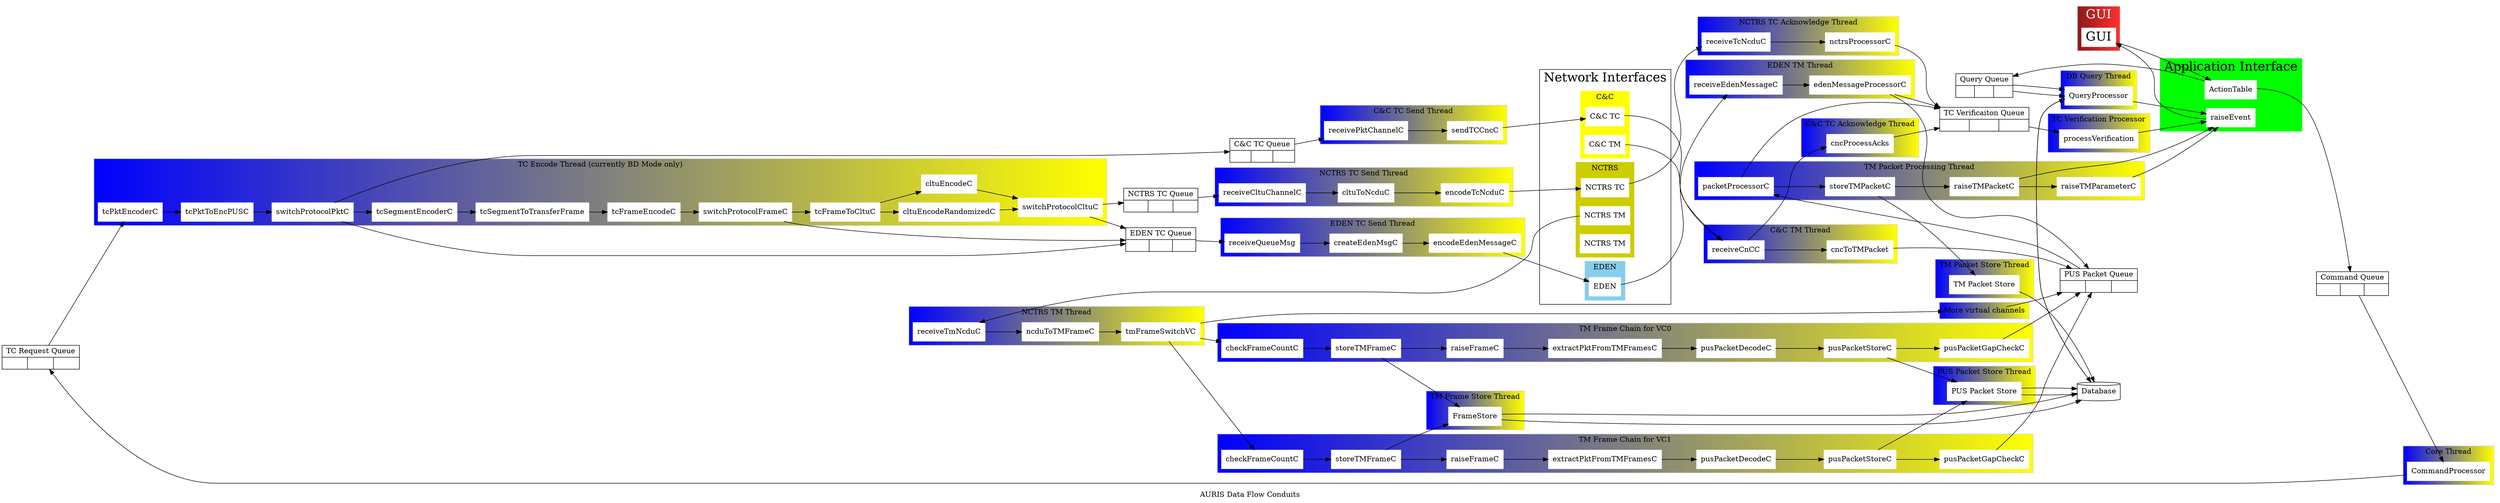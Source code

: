 digraph DataPipelines {
  rankdir="LR";
  label="AURIS Data Flow Conduits";

  subgraph cluster_Interfaces {
    rank = same;

    subgraph cluster_NCTRS {
      rank = same;
      style = filled;
      color = yellow3;
      node [shape=box,style=filled,color=white];

      nctrs_tc [label="NCTRS TC",shape=box]
      nctrs_tm [label="NCTRS TM", shape=box]
      nctrs_admin [label="NCTRS TM", shape=box]

      label = "NCTRS"
    }

    subgraph cluster_EDEN {
      rank = same;
      style = filled;
      color = skyblue;
      node [shape=box,style=filled,color=white];

      eden [label="EDEN", shape=box];
      label = "EDEN";
    }

    subgraph cluster_CC {
      rank = same;
      style = filled;
      color = yellow;
      node [shape=box,style=filled,color=white];

      cc_tc [label="C&C TC", shape=box]
      cc_tm [label="C&C TM", shape=box]
    
      label = "C&C";
    }

    fontsize = 24;
    label = "Network Interfaces";
  }

  // NCTRS Conduits
  subgraph cluster_Nctrs {
    style = filled;
    color = lightgrey;
    fillcolor="blue:yellow";
    node [shape=box, style= filled, color=white]

    receiveTmNcduC -> ncduToTMFrameC -> tmFrameSwitchVC
    label = "NCTRS TM Thread";
  }

  // EDEN Conduits
  subgraph cluster_EDEN {
    style = filled;
    color = lightgrey;
    fillcolor="blue:yellow";
    node [shape=box, style= filled, color=white]

    receiveEdenMessageC -> edenMessageProcessorC 
    label = "EDEN TM Thread"
  }

  // NCTRS
  nctrs_tm -> receiveTmNcduC;

  // C&C Conduits
  subgraph cluster_CC {
    style = filled;
    color = lightgrey;
    fillcolor="blue:yellow";
    node [shape=box, style= filled, color=white]

    receiveCnCC -> cncToTMPacket 
    label = "C&C TM Thread";
  }

  pktQueue [shape = record,label="PUS Packet Queue|{||}"]

  // TM Chain Nodes 
  subgraph cluster_TMPktChain {
    style = filled;
    color = lightgrey;
    fillcolor="blue:yellow";
    node [shape=box, style= filled, color=white]

    packetProcessorC -> storeTMPacketC -> raiseTMPacketC 
      -> raiseTMParameterC 

    label = "TM Packet Processing Thread";
  }

  // EDEN TM 
  eden -> receiveEdenMessageC;
  edenMessageProcessorC -> pktQueue

  // C&C TM 
  cc_tm -> receiveCnCC;
  cncToTMPacket -> pktQueue;

  // Frame Queue 
  subgraph cluster_frameQueueVC0 {
    style = filled;
    color = lightgrey;
    fillcolor="blue:yellow";
    node [shape=box, style= filled, color=white]

    checkFrameCountC -> storeTMFrameC -> raiseFrameC 
      -> extractPktFromTMFramesC -> pusPacketDecodeC 
      -> pusPacketStoreC -> pusPacketGapCheckC;
    label = "TM Frame Chain for VC0";
  }

  subgraph cluster_frameQueueVC1 {
    style = filled;
    color = lightgrey;
    fillcolor="blue:yellow";
    node [shape=box, style= filled, color=white]
    
    checkFrameCountC1 [label="checkFrameCountC"];
    storeTMFrameC1  [label="storeTMFrameC"];
    raiseFrameC1 [label="raiseFrameC"];
    extractPktFromTMFramesC1 [label="extractPktFromTMFramesC"];
    pusPacketDecodeC1  [label="pusPacketDecodeC"];
    pusPacketStoreC1 [label="pusPacketStoreC"];
    pusPacketGapCheckC1 [label="pusPacketGapCheckC"];

    checkFrameCountC1 -> storeTMFrameC1 -> raiseFrameC1 
      -> extractPktFromTMFramesC1 -> pusPacketDecodeC1
      -> pusPacketStoreC1 -> pusPacketGapCheckC1;
    label = "TM Frame Chain for VC1";
  }

  subgraph cluster_OtherVCs {
    style = filled;
    color = lightgrey;
    fillcolor="blue:yellow";
    other_vcs [label="More virtual channels", shape=plain, labelfontcolor=white]
    label = "";
  }

  tmFrameSwitchVC -> checkFrameCountC;
  tmFrameSwitchVC -> checkFrameCountC1;
  tmFrameSwitchVC -> other_vcs;


  pusPacketGapCheckC -> pktQueue;
  pusPacketGapCheckC1 -> pktQueue;
  other_vcs -> pktQueue;

  pktQueue -> packetProcessorC

  subgraph cluster_Interface {
    rank = same;
    style = filled;
    color = lime;
    ActionTable 
    raiseEvent

    ActionTable [shape=box,style=filled,color=white]
    raiseEvent [shape=box,style=filled,color=white]

    fontsize = 24;
    label = "Application Interface";
  }

  commandQueue [shape = record,label="Command Queue|{||}"]
  queryQueue [shape = record,label="Query Queue|{||}"]

  raiseTMPacketC -> raiseEvent;
  raiseTMParameterC -> raiseEvent;

  ActionTable -> commandQueue;
  ActionTable -> queryQueue;

  subgraph cluster_coreThread {
    style = filled;
    color = lightgrey;
    fillcolor="blue:yellow";
    node [shape=box, style= filled, color=white]
    
    CommandProcessor;

    label = "Core Thread";
  }

  commandQueue -> CommandProcessor;

  subgraph cluster_dbQueryThread {
    style = filled;
    color = lightgrey;
    fillcolor="blue:yellow";
    node [shape=box, style= filled, color=white]
    
    QueryProcessor;

    label = "DB Query Thread";
  }

  queryQueue -> QueryProcessor;

  Database [shape=cylinder]

  queryQueue -> QueryProcessor -> Database;
  Database -> QueryProcessor -> raiseEvent;

  subgraph cluster_frameStoreThread {
    style = filled;
    color = lightgrey;
    fillcolor="blue:yellow";
    node [shape=box, style= filled, color=white]
    
    FrameStore;

    label = "TM Frame Store Thread";
  }

  storeTMFrameC -> FrameStore -> Database;
  storeTMFrameC1 -> FrameStore -> Database;

  subgraph cluster_pusPktStoreThread {
    style = filled;
    color = lightgrey;
    fillcolor="blue:yellow";
    node [shape=box, style= filled, color=white]
    
    PUSPacketStore [label = "PUS Packet Store"]

    label = "PUS Packet Store Thread";
  }

  pusPacketStoreC -> PUSPacketStore -> Database;
  pusPacketStoreC1 -> PUSPacketStore -> Database;

  subgraph cluster_tmPktStoreThread {
    style = filled;
    color = lightgrey;
    fillcolor="blue:yellow";
    node [shape=box, style= filled, color=white]
    
    TMPacketStore [label = "TM Packet Store"]

    label = "TM Packet Store Thread";
  }

  storeTMPacketC -> TMPacketStore -> Database;


  tcRqstQueue [shape = record,label="TC Request Queue|{||}"]

  CommandProcessor -> tcRqstQueue;

  subgraph cluster_tcChain {
    rankdir = "RL";
    style = filled;
    color = lightgrey;
    fillcolor="blue:yellow";
    node [shape=box, style= filled, color=white]
  
    tcPktEncoderC -> tcPktToEncPUSC -> switchProtocolPktC
      -> tcSegmentEncoderC -> tcSegmentToTransferFrame
      -> tcFrameEncodeC -> switchProtocolFrameC
      -> tcFrameToCltuC;
      
    tcFrameToCltuC -> cltuEncodeRandomizedC -> switchProtocolCltuC;
    tcFrameToCltuC ->cltuEncodeC -> switchProtocolCltuC;

    label = "TC Encode Thread (currently BD Mode only)";
  }

  tcRqstQueue -> tcPktEncoderC;

  subgraph cluster_ccTcSend {
    rankdir = "RL";
    style = filled;
    color = lightgrey;
    fillcolor="blue:yellow";
    node [shape=box, style= filled, color=white]
    
    receivePktChannelC -> sendTCCncC

    label = "C&C TC Send Thread";
  }

  ccTcQueue [shape = record,label="C&C TC Queue|{||}"]

  ccTcQueue -> receivePktChannelC;
  sendTCCncC -> cc_tc;
  switchProtocolPktC -> ccTcQueue;

  subgraph cluster_edenTcSend {
    rankdir = "RL";
    style = filled;
    color = lightgrey;
    fillcolor="blue:yellow";
    node [shape=box, style= filled, color=white]

    receiveQueueMsg -> createEdenMsgC -> encodeEdenMessageC;
    label = "EDEN TC Send Thread";
  }

  edenTcQueue [shape = record,label="EDEN TC Queue|{||}"];

  switchProtocolPktC -> edenTcQueue;
  switchProtocolFrameC -> edenTcQueue;
  switchProtocolCltuC -> edenTcQueue;
  edenTcQueue -> receiveQueueMsg;
  encodeEdenMessageC -> eden;


  subgraph cluster_tcNctrs {
    rankdir = "RL";
    style = filled;
    color = lightgrey;
    fillcolor="blue:yellow";
    node [shape=box, style= filled, color=white]

    receiveCltuChannelC -> cltuToNcduC -> encodeTcNcduC;
    label = "NCTRS TC Send Thread";
  }
    
  nctrsTcQueue [shape = record,label="NCTRS TC Queue|{||}"];

  switchProtocolCltuC -> nctrsTcQueue;
  nctrsTcQueue -> receiveCltuChannelC;
  encodeTcNcduC -> nctrs_tc;

  subgraph cluster_tcNctrsAck {
    rankdir = "RL";
    style = filled;
    color = lightgrey;
    fillcolor="blue:yellow";
    node [shape=box, style= filled, color=white]

    receiveTcNcduC -> nctrsProcessorC;
    label = "NCTRS TC Acknowledge Thread";
  }

  nctrs_tc -> receiveTcNcduC;

  subgraph cluster_ccTcAck {
    rankdir = "RL";
    style = filled;
    color = lightgrey;
    fillcolor="blue:yellow";
    node [shape=box, style= filled, color=white]

    receiveCnCC -> cncProcessAcks;
    label = "C&C TC Acknowledge Thread";
  }

  cc_tc -> receiveCnCC;

  subgraph cluster_Verification {
    rankdir = "RL";
    style = filled;
    color = lightgrey;
    fillcolor="blue:yellow";
    node [shape=box, style= filled, color=white]

    processVerification;
    
    label = "TC Verification Processor";
  }

  verificationQueue [shape = record,label="TC Verificaiton Queue|{||}"];

  cncProcessAcks -> verificationQueue;
  nctrsProcessorC -> verificationQueue;
  edenMessageProcessorC -> verificationQueue;
  packetProcessorC -> verificationQueue;
  verificationQueue -> processVerification;
  processVerification -> raiseEvent;


  subgraph cluster_GUI {
    rank = same;
    style = filled;
    color = lightgrey;
    fillcolor="firebrick4:firebrick1";

    GUI [shape=box,style=filled,color=white,fontsize=24]

    labelfontcolor = white;
    fontcolor = white;
    labelfontsize = 24;
    fontsize = 24;
    label = "GUI";
  }

  raiseEvent -> GUI;
  GUI -> ActionTable;


}